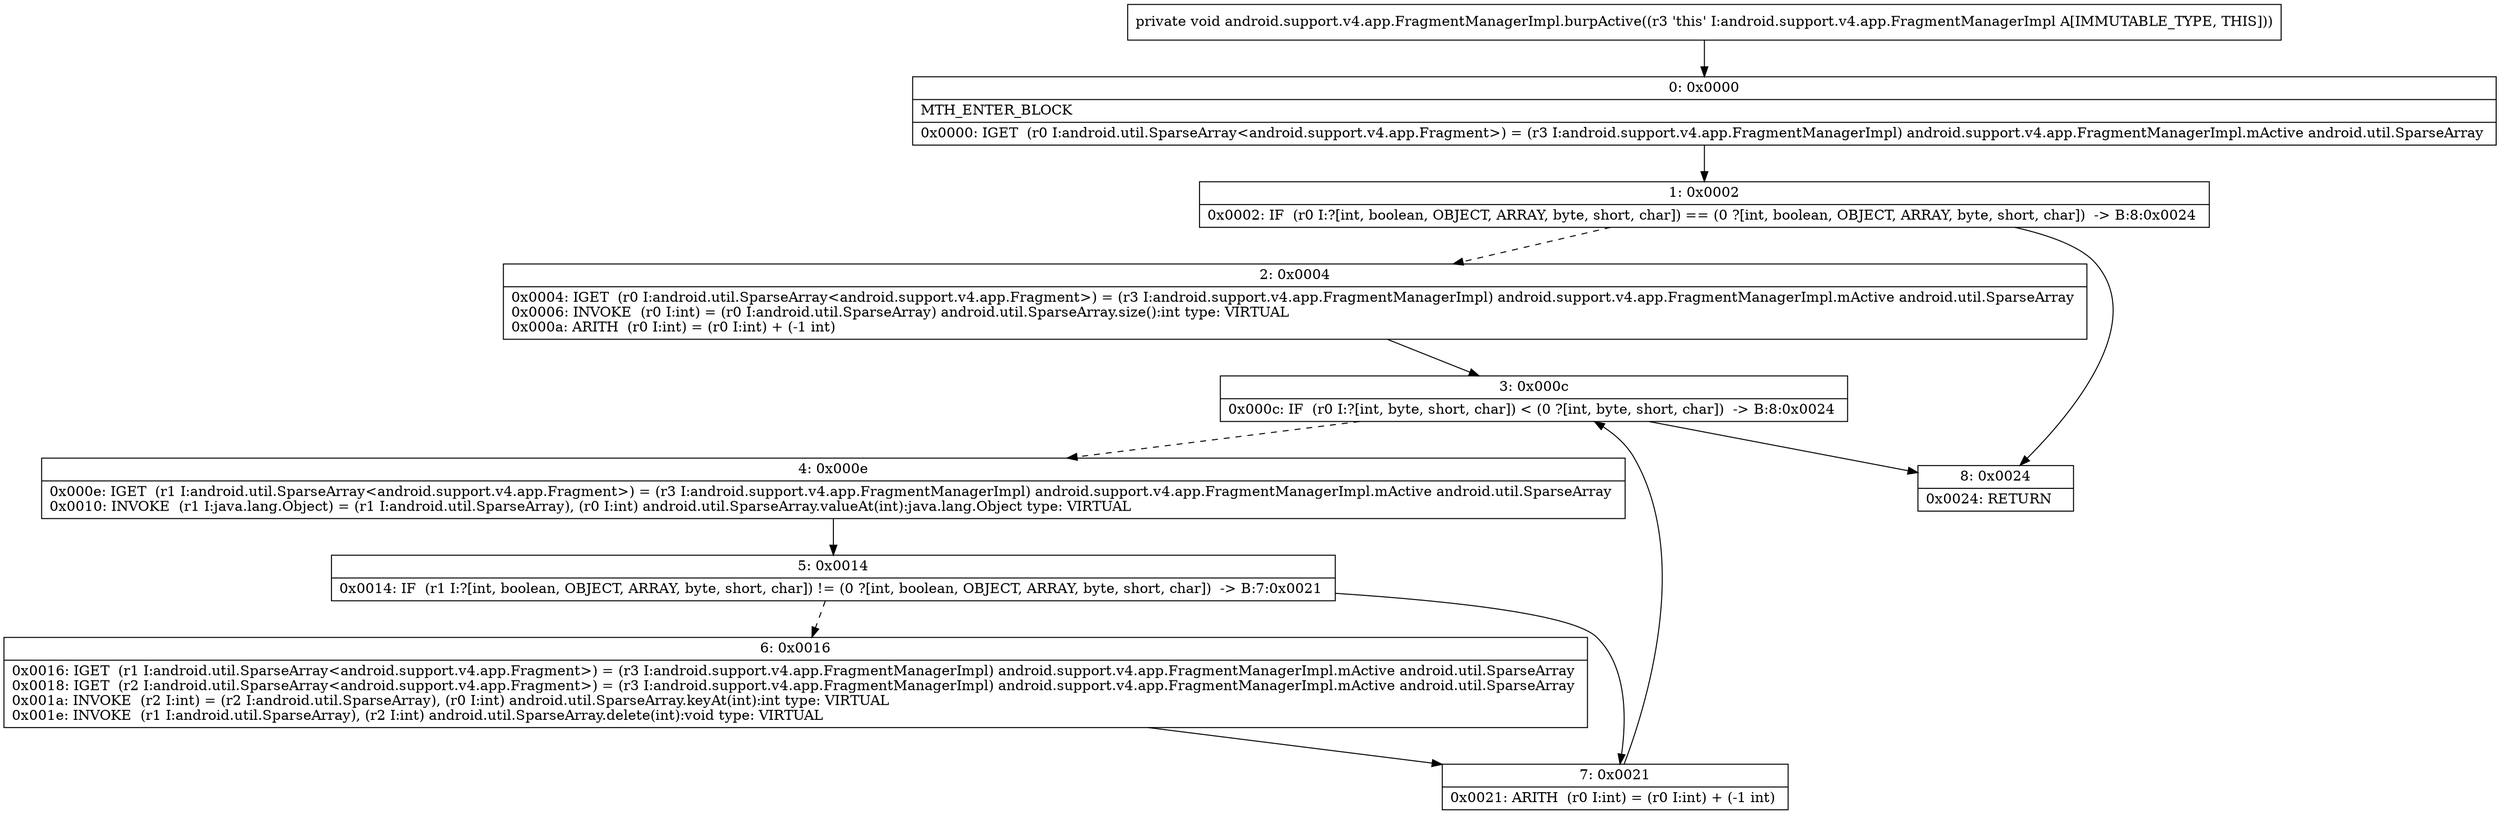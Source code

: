 digraph "CFG forandroid.support.v4.app.FragmentManagerImpl.burpActive()V" {
Node_0 [shape=record,label="{0\:\ 0x0000|MTH_ENTER_BLOCK\l|0x0000: IGET  (r0 I:android.util.SparseArray\<android.support.v4.app.Fragment\>) = (r3 I:android.support.v4.app.FragmentManagerImpl) android.support.v4.app.FragmentManagerImpl.mActive android.util.SparseArray \l}"];
Node_1 [shape=record,label="{1\:\ 0x0002|0x0002: IF  (r0 I:?[int, boolean, OBJECT, ARRAY, byte, short, char]) == (0 ?[int, boolean, OBJECT, ARRAY, byte, short, char])  \-\> B:8:0x0024 \l}"];
Node_2 [shape=record,label="{2\:\ 0x0004|0x0004: IGET  (r0 I:android.util.SparseArray\<android.support.v4.app.Fragment\>) = (r3 I:android.support.v4.app.FragmentManagerImpl) android.support.v4.app.FragmentManagerImpl.mActive android.util.SparseArray \l0x0006: INVOKE  (r0 I:int) = (r0 I:android.util.SparseArray) android.util.SparseArray.size():int type: VIRTUAL \l0x000a: ARITH  (r0 I:int) = (r0 I:int) + (\-1 int) \l}"];
Node_3 [shape=record,label="{3\:\ 0x000c|0x000c: IF  (r0 I:?[int, byte, short, char]) \< (0 ?[int, byte, short, char])  \-\> B:8:0x0024 \l}"];
Node_4 [shape=record,label="{4\:\ 0x000e|0x000e: IGET  (r1 I:android.util.SparseArray\<android.support.v4.app.Fragment\>) = (r3 I:android.support.v4.app.FragmentManagerImpl) android.support.v4.app.FragmentManagerImpl.mActive android.util.SparseArray \l0x0010: INVOKE  (r1 I:java.lang.Object) = (r1 I:android.util.SparseArray), (r0 I:int) android.util.SparseArray.valueAt(int):java.lang.Object type: VIRTUAL \l}"];
Node_5 [shape=record,label="{5\:\ 0x0014|0x0014: IF  (r1 I:?[int, boolean, OBJECT, ARRAY, byte, short, char]) != (0 ?[int, boolean, OBJECT, ARRAY, byte, short, char])  \-\> B:7:0x0021 \l}"];
Node_6 [shape=record,label="{6\:\ 0x0016|0x0016: IGET  (r1 I:android.util.SparseArray\<android.support.v4.app.Fragment\>) = (r3 I:android.support.v4.app.FragmentManagerImpl) android.support.v4.app.FragmentManagerImpl.mActive android.util.SparseArray \l0x0018: IGET  (r2 I:android.util.SparseArray\<android.support.v4.app.Fragment\>) = (r3 I:android.support.v4.app.FragmentManagerImpl) android.support.v4.app.FragmentManagerImpl.mActive android.util.SparseArray \l0x001a: INVOKE  (r2 I:int) = (r2 I:android.util.SparseArray), (r0 I:int) android.util.SparseArray.keyAt(int):int type: VIRTUAL \l0x001e: INVOKE  (r1 I:android.util.SparseArray), (r2 I:int) android.util.SparseArray.delete(int):void type: VIRTUAL \l}"];
Node_7 [shape=record,label="{7\:\ 0x0021|0x0021: ARITH  (r0 I:int) = (r0 I:int) + (\-1 int) \l}"];
Node_8 [shape=record,label="{8\:\ 0x0024|0x0024: RETURN   \l}"];
MethodNode[shape=record,label="{private void android.support.v4.app.FragmentManagerImpl.burpActive((r3 'this' I:android.support.v4.app.FragmentManagerImpl A[IMMUTABLE_TYPE, THIS])) }"];
MethodNode -> Node_0;
Node_0 -> Node_1;
Node_1 -> Node_2[style=dashed];
Node_1 -> Node_8;
Node_2 -> Node_3;
Node_3 -> Node_4[style=dashed];
Node_3 -> Node_8;
Node_4 -> Node_5;
Node_5 -> Node_6[style=dashed];
Node_5 -> Node_7;
Node_6 -> Node_7;
Node_7 -> Node_3;
}

